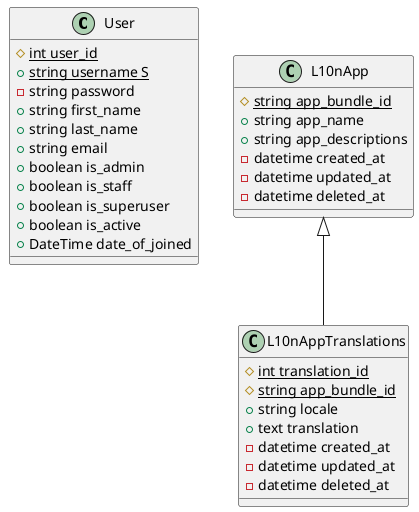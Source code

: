 @startuml L10nDesignModel

class User {
    # int user_id {classifier}
    + string username {classifier}S
    - string password
    + string first_name
    + string last_name
    + string email
    + boolean is_admin
    + boolean is_staff
    + boolean is_superuser
    + boolean is_active
    + DateTime date_of_joined
}

class L10nApp {
 # string app_bundle_id {classifier}
 + string app_name
 + string app_descriptions
 - datetime created_at
 - datetime updated_at
 - datetime deleted_at
}

class L10nAppTranslations {
 # int translation_id {classifier}
 # string app_bundle_id {classifier}
 + string locale
 + text translation
 - datetime created_at
 - datetime updated_at
 - datetime deleted_at
}

L10nApp <|-- L10nAppTranslations

@enduml